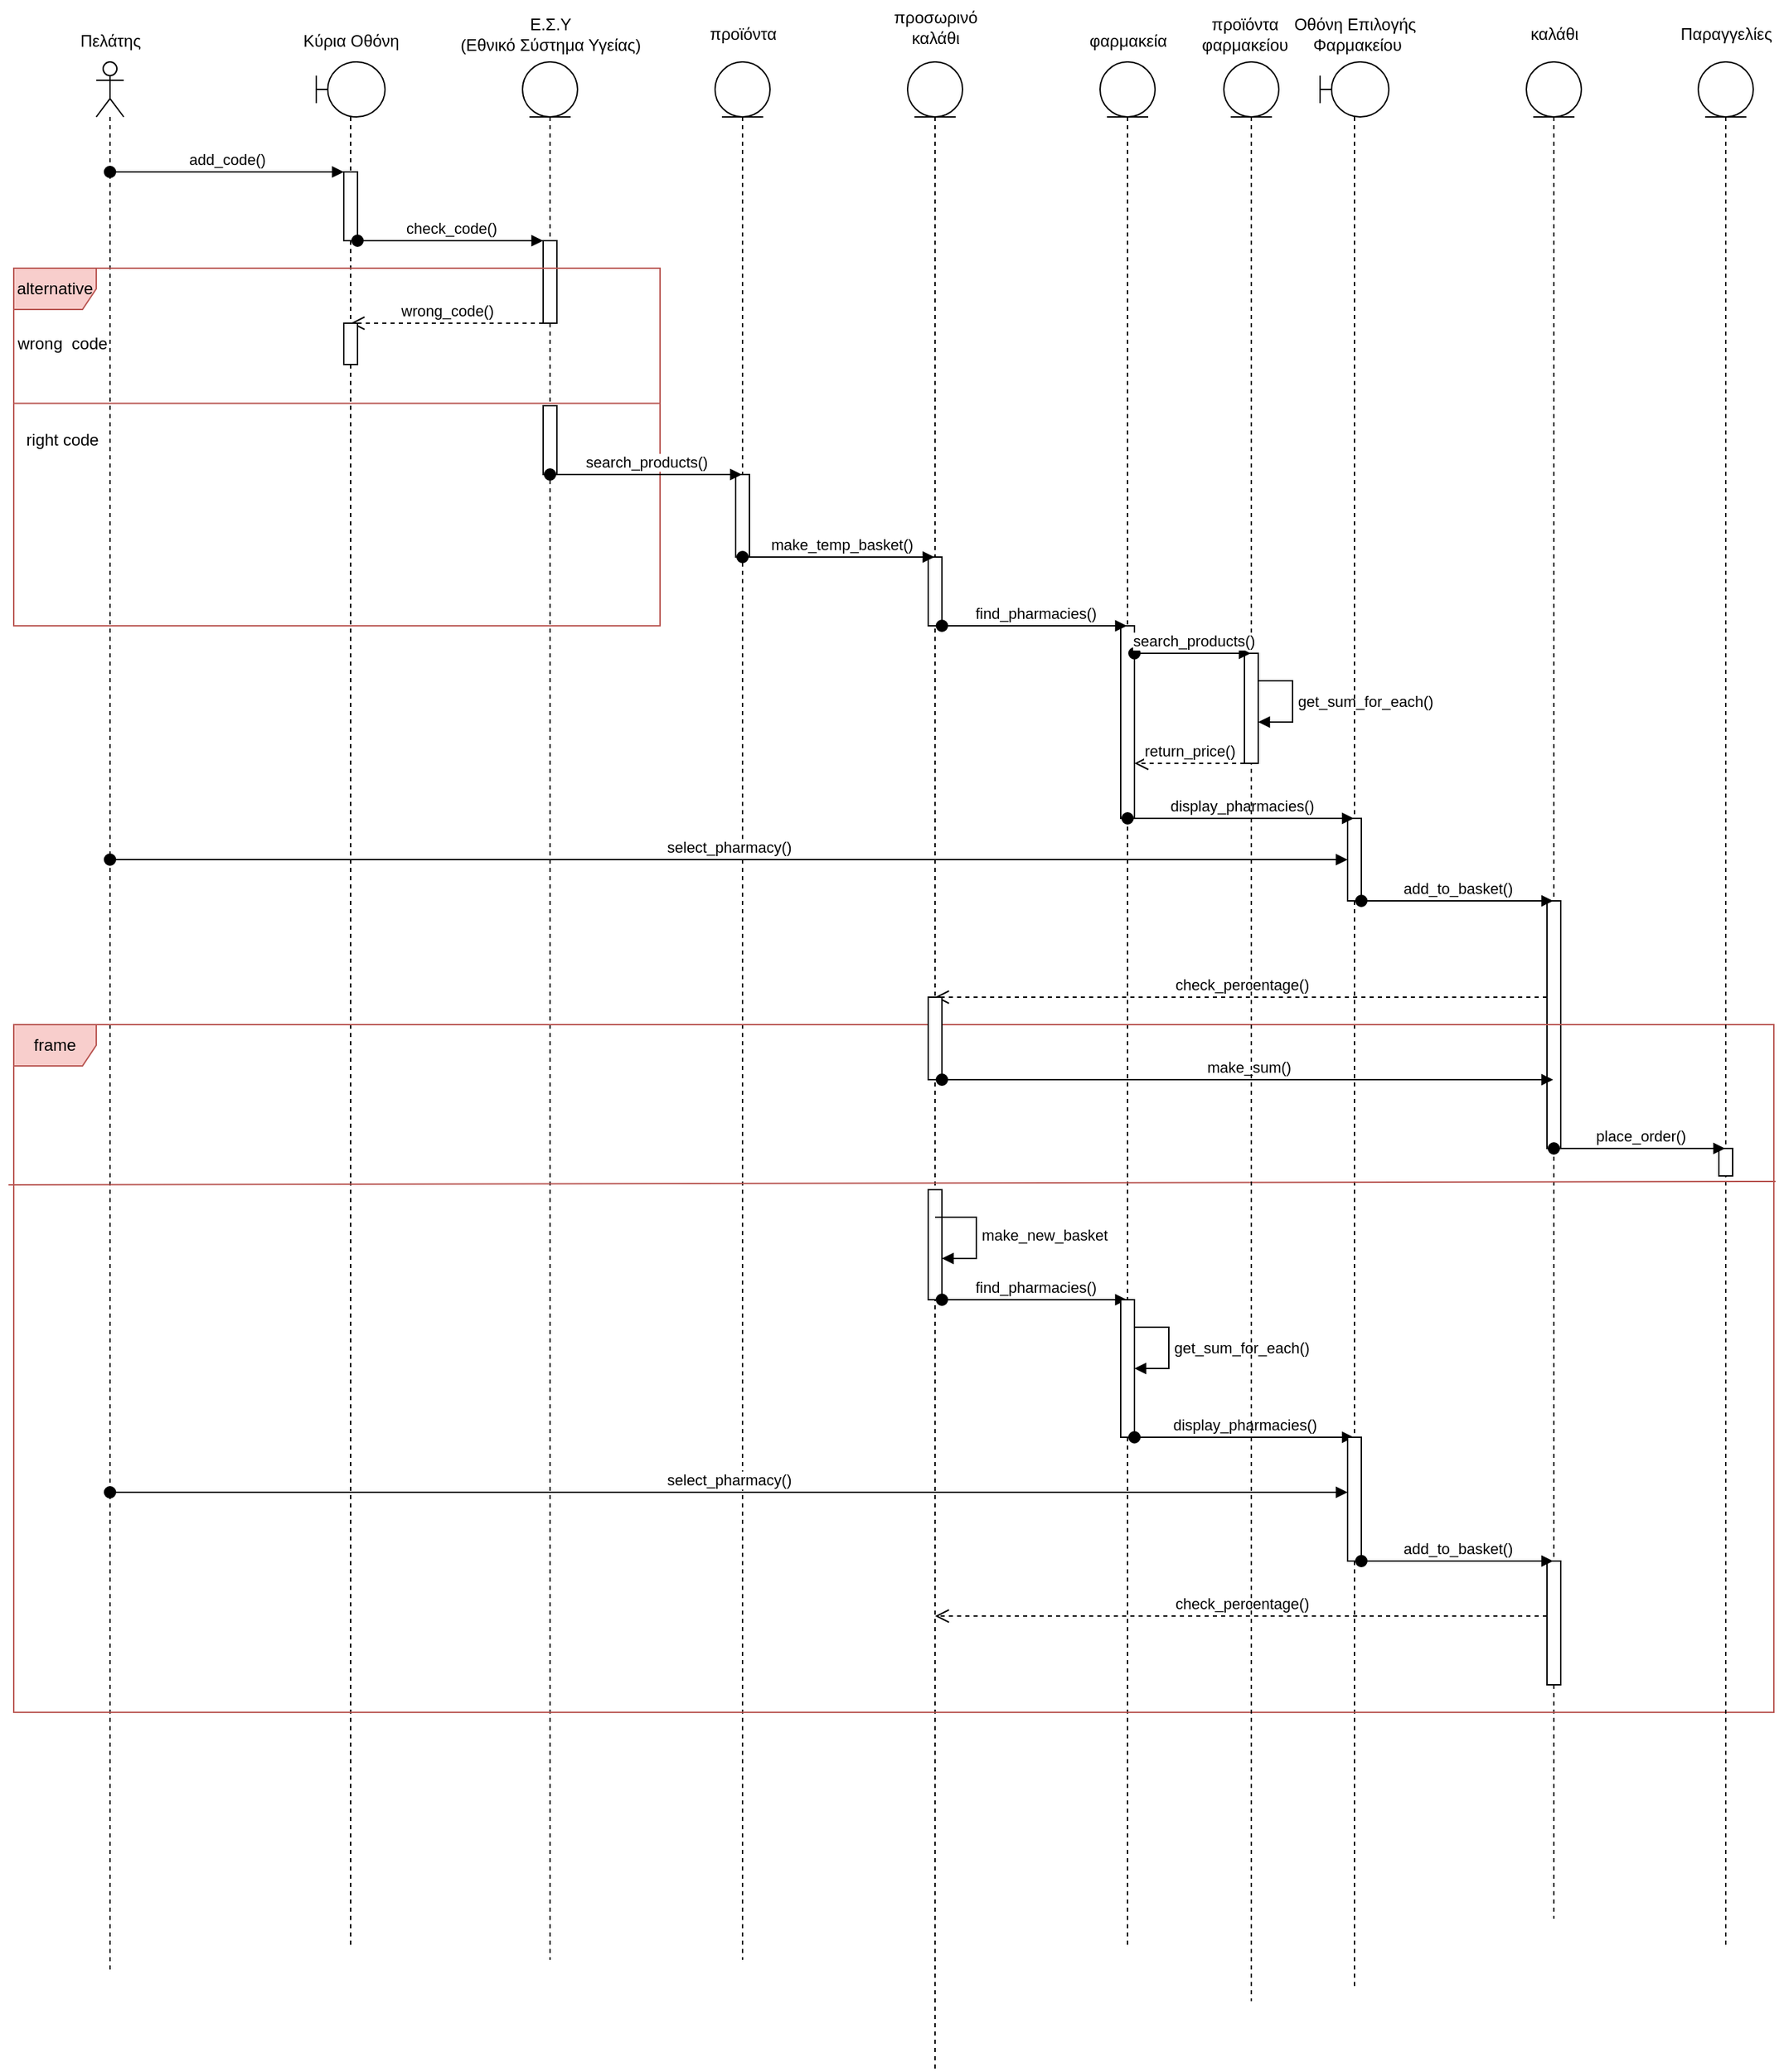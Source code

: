 <mxfile version="21.2.1" type="device">
  <diagram name="Page-1" id="kJ3Zu6kZYRl41vvSlFNl">
    <mxGraphModel dx="1290" dy="621" grid="1" gridSize="10" guides="1" tooltips="1" connect="1" arrows="1" fold="1" page="1" pageScale="1" pageWidth="850" pageHeight="1100" math="0" shadow="0">
      <root>
        <mxCell id="0" />
        <mxCell id="1" parent="0" />
        <mxCell id="Of7o2EQ1QcCwlkbmsnM9-1" value="" style="shape=umlLifeline;perimeter=lifelinePerimeter;whiteSpace=wrap;html=1;container=1;dropTarget=0;collapsible=0;recursiveResize=0;outlineConnect=0;portConstraint=eastwest;newEdgeStyle={&quot;edgeStyle&quot;:&quot;elbowEdgeStyle&quot;,&quot;elbow&quot;:&quot;vertical&quot;,&quot;curved&quot;:0,&quot;rounded&quot;:0};participant=umlActor;" parent="1" vertex="1">
          <mxGeometry x="70" y="70" width="20" height="1390" as="geometry" />
        </mxCell>
        <mxCell id="Of7o2EQ1QcCwlkbmsnM9-2" value="Πελάτης" style="text;html=1;align=center;verticalAlign=middle;resizable=0;points=[];autosize=1;strokeColor=none;fillColor=none;" parent="1" vertex="1">
          <mxGeometry x="45" y="40" width="70" height="30" as="geometry" />
        </mxCell>
        <mxCell id="Of7o2EQ1QcCwlkbmsnM9-3" value="" style="shape=umlLifeline;perimeter=lifelinePerimeter;whiteSpace=wrap;html=1;container=1;dropTarget=0;collapsible=0;recursiveResize=0;outlineConnect=0;portConstraint=eastwest;newEdgeStyle={&quot;edgeStyle&quot;:&quot;elbowEdgeStyle&quot;,&quot;elbow&quot;:&quot;vertical&quot;,&quot;curved&quot;:0,&quot;rounded&quot;:0};participant=umlBoundary;" parent="1" vertex="1">
          <mxGeometry x="230" y="70" width="50" height="1370" as="geometry" />
        </mxCell>
        <mxCell id="Of7o2EQ1QcCwlkbmsnM9-5" value="" style="html=1;points=[];perimeter=orthogonalPerimeter;outlineConnect=0;targetShapes=umlLifeline;portConstraint=eastwest;newEdgeStyle={&quot;edgeStyle&quot;:&quot;elbowEdgeStyle&quot;,&quot;elbow&quot;:&quot;vertical&quot;,&quot;curved&quot;:0,&quot;rounded&quot;:0};" parent="Of7o2EQ1QcCwlkbmsnM9-3" vertex="1">
          <mxGeometry x="20" y="80" width="10" height="50" as="geometry" />
        </mxCell>
        <mxCell id="Of7o2EQ1QcCwlkbmsnM9-4" value="Κύρια Οθόνη" style="text;html=1;align=center;verticalAlign=middle;resizable=0;points=[];autosize=1;strokeColor=none;fillColor=none;" parent="1" vertex="1">
          <mxGeometry x="210" y="40" width="90" height="30" as="geometry" />
        </mxCell>
        <mxCell id="Of7o2EQ1QcCwlkbmsnM9-6" value="add_code()" style="html=1;verticalAlign=bottom;startArrow=oval;endArrow=block;startSize=8;edgeStyle=elbowEdgeStyle;elbow=vertical;curved=0;rounded=0;" parent="1" source="Of7o2EQ1QcCwlkbmsnM9-1" target="Of7o2EQ1QcCwlkbmsnM9-5" edge="1">
          <mxGeometry relative="1" as="geometry">
            <mxPoint x="190" y="150" as="sourcePoint" />
            <Array as="points">
              <mxPoint x="140" y="150" />
            </Array>
          </mxGeometry>
        </mxCell>
        <mxCell id="Of7o2EQ1QcCwlkbmsnM9-7" value="" style="shape=umlLifeline;perimeter=lifelinePerimeter;whiteSpace=wrap;html=1;container=1;dropTarget=0;collapsible=0;recursiveResize=0;outlineConnect=0;portConstraint=eastwest;newEdgeStyle={&quot;edgeStyle&quot;:&quot;elbowEdgeStyle&quot;,&quot;elbow&quot;:&quot;vertical&quot;,&quot;curved&quot;:0,&quot;rounded&quot;:0};participant=umlEntity;" parent="1" vertex="1">
          <mxGeometry x="380" y="70" width="40" height="1380" as="geometry" />
        </mxCell>
        <mxCell id="Of7o2EQ1QcCwlkbmsnM9-9" value="" style="html=1;points=[];perimeter=orthogonalPerimeter;outlineConnect=0;targetShapes=umlLifeline;portConstraint=eastwest;newEdgeStyle={&quot;edgeStyle&quot;:&quot;elbowEdgeStyle&quot;,&quot;elbow&quot;:&quot;vertical&quot;,&quot;curved&quot;:0,&quot;rounded&quot;:0};" parent="Of7o2EQ1QcCwlkbmsnM9-7" vertex="1">
          <mxGeometry x="15" y="130" width="10" height="60" as="geometry" />
        </mxCell>
        <mxCell id="Of7o2EQ1QcCwlkbmsnM9-8" value="Ε.Σ.Υ&lt;br&gt;(Εθνικό Σύστημα Υγείας)" style="text;html=1;align=center;verticalAlign=middle;resizable=0;points=[];autosize=1;strokeColor=none;fillColor=none;" parent="1" vertex="1">
          <mxGeometry x="325" y="30" width="150" height="40" as="geometry" />
        </mxCell>
        <mxCell id="Of7o2EQ1QcCwlkbmsnM9-10" value="check_code()" style="html=1;verticalAlign=bottom;startArrow=oval;endArrow=block;startSize=8;edgeStyle=elbowEdgeStyle;elbow=vertical;curved=0;rounded=0;" parent="1" source="Of7o2EQ1QcCwlkbmsnM9-5" target="Of7o2EQ1QcCwlkbmsnM9-9" edge="1">
          <mxGeometry relative="1" as="geometry">
            <mxPoint x="320" y="190" as="sourcePoint" />
            <Array as="points">
              <mxPoint x="340" y="200" />
            </Array>
          </mxGeometry>
        </mxCell>
        <mxCell id="Of7o2EQ1QcCwlkbmsnM9-11" value="alternative" style="shape=umlFrame;whiteSpace=wrap;html=1;pointerEvents=0;fillColor=#f8cecc;strokeColor=#b85450;" parent="1" vertex="1">
          <mxGeometry x="10" y="220" width="470" height="260" as="geometry" />
        </mxCell>
        <mxCell id="Of7o2EQ1QcCwlkbmsnM9-12" value="wrong_code()" style="html=1;verticalAlign=bottom;endArrow=open;dashed=1;endSize=8;edgeStyle=elbowEdgeStyle;elbow=vertical;curved=0;rounded=0;" parent="1" source="Of7o2EQ1QcCwlkbmsnM9-9" target="Of7o2EQ1QcCwlkbmsnM9-3" edge="1">
          <mxGeometry relative="1" as="geometry">
            <mxPoint x="380" y="250" as="sourcePoint" />
            <mxPoint x="300" y="250" as="targetPoint" />
            <Array as="points">
              <mxPoint x="300" y="260" />
            </Array>
          </mxGeometry>
        </mxCell>
        <mxCell id="Of7o2EQ1QcCwlkbmsnM9-13" value="" style="html=1;points=[];perimeter=orthogonalPerimeter;outlineConnect=0;targetShapes=umlLifeline;portConstraint=eastwest;newEdgeStyle={&quot;edgeStyle&quot;:&quot;elbowEdgeStyle&quot;,&quot;elbow&quot;:&quot;vertical&quot;,&quot;curved&quot;:0,&quot;rounded&quot;:0};" parent="1" vertex="1">
          <mxGeometry x="250" y="260" width="10" height="30" as="geometry" />
        </mxCell>
        <mxCell id="Of7o2EQ1QcCwlkbmsnM9-17" value="" style="shape=umlLifeline;perimeter=lifelinePerimeter;whiteSpace=wrap;html=1;container=1;dropTarget=0;collapsible=0;recursiveResize=0;outlineConnect=0;portConstraint=eastwest;newEdgeStyle={&quot;edgeStyle&quot;:&quot;elbowEdgeStyle&quot;,&quot;elbow&quot;:&quot;vertical&quot;,&quot;curved&quot;:0,&quot;rounded&quot;:0};participant=umlEntity;" parent="1" vertex="1">
          <mxGeometry x="520" y="70" width="40" height="1380" as="geometry" />
        </mxCell>
        <mxCell id="Of7o2EQ1QcCwlkbmsnM9-23" value="" style="html=1;points=[];perimeter=orthogonalPerimeter;outlineConnect=0;targetShapes=umlLifeline;portConstraint=eastwest;newEdgeStyle={&quot;edgeStyle&quot;:&quot;elbowEdgeStyle&quot;,&quot;elbow&quot;:&quot;vertical&quot;,&quot;curved&quot;:0,&quot;rounded&quot;:0};" parent="Of7o2EQ1QcCwlkbmsnM9-17" vertex="1">
          <mxGeometry x="15" y="300" width="10" height="60" as="geometry" />
        </mxCell>
        <mxCell id="Of7o2EQ1QcCwlkbmsnM9-18" value="προϊόντα" style="text;html=1;align=center;verticalAlign=middle;resizable=0;points=[];autosize=1;strokeColor=none;fillColor=none;" parent="1" vertex="1">
          <mxGeometry x="505" y="35" width="70" height="30" as="geometry" />
        </mxCell>
        <mxCell id="Of7o2EQ1QcCwlkbmsnM9-19" value="wrong&amp;nbsp; code" style="text;html=1;align=center;verticalAlign=middle;resizable=0;points=[];autosize=1;strokeColor=none;fillColor=none;" parent="1" vertex="1">
          <mxGeometry y="260" width="90" height="30" as="geometry" />
        </mxCell>
        <mxCell id="Of7o2EQ1QcCwlkbmsnM9-20" value="" style="endArrow=none;html=1;rounded=0;entryX=1;entryY=0.378;entryDx=0;entryDy=0;entryPerimeter=0;exitX=0;exitY=0.378;exitDx=0;exitDy=0;exitPerimeter=0;fillColor=#f8cecc;strokeColor=#b85450;" parent="1" source="Of7o2EQ1QcCwlkbmsnM9-11" target="Of7o2EQ1QcCwlkbmsnM9-11" edge="1">
          <mxGeometry width="50" height="50" relative="1" as="geometry">
            <mxPoint x="250" y="330" as="sourcePoint" />
            <mxPoint x="300" y="280" as="targetPoint" />
          </mxGeometry>
        </mxCell>
        <mxCell id="Of7o2EQ1QcCwlkbmsnM9-21" value="" style="html=1;points=[];perimeter=orthogonalPerimeter;outlineConnect=0;targetShapes=umlLifeline;portConstraint=eastwest;newEdgeStyle={&quot;edgeStyle&quot;:&quot;elbowEdgeStyle&quot;,&quot;elbow&quot;:&quot;vertical&quot;,&quot;curved&quot;:0,&quot;rounded&quot;:0};" parent="1" vertex="1">
          <mxGeometry x="395" y="320" width="10" height="50" as="geometry" />
        </mxCell>
        <mxCell id="Of7o2EQ1QcCwlkbmsnM9-22" value="search_products()" style="html=1;verticalAlign=bottom;startArrow=oval;startFill=1;endArrow=block;startSize=8;edgeStyle=elbowEdgeStyle;elbow=vertical;curved=0;rounded=0;" parent="1" source="Of7o2EQ1QcCwlkbmsnM9-7" target="Of7o2EQ1QcCwlkbmsnM9-17" edge="1">
          <mxGeometry width="60" relative="1" as="geometry">
            <mxPoint x="415" y="370" as="sourcePoint" />
            <mxPoint x="475" y="370" as="targetPoint" />
            <Array as="points">
              <mxPoint x="510" y="370" />
            </Array>
          </mxGeometry>
        </mxCell>
        <mxCell id="Of7o2EQ1QcCwlkbmsnM9-24" value="" style="shape=umlLifeline;perimeter=lifelinePerimeter;whiteSpace=wrap;html=1;container=1;dropTarget=0;collapsible=0;recursiveResize=0;outlineConnect=0;portConstraint=eastwest;newEdgeStyle={&quot;edgeStyle&quot;:&quot;elbowEdgeStyle&quot;,&quot;elbow&quot;:&quot;vertical&quot;,&quot;curved&quot;:0,&quot;rounded&quot;:0};participant=umlEntity;" parent="1" vertex="1">
          <mxGeometry x="660" y="70" width="40" height="1460" as="geometry" />
        </mxCell>
        <mxCell id="Of7o2EQ1QcCwlkbmsnM9-27" value="" style="html=1;points=[];perimeter=orthogonalPerimeter;outlineConnect=0;targetShapes=umlLifeline;portConstraint=eastwest;newEdgeStyle={&quot;edgeStyle&quot;:&quot;elbowEdgeStyle&quot;,&quot;elbow&quot;:&quot;vertical&quot;,&quot;curved&quot;:0,&quot;rounded&quot;:0};" parent="Of7o2EQ1QcCwlkbmsnM9-24" vertex="1">
          <mxGeometry x="15" y="360" width="10" height="50" as="geometry" />
        </mxCell>
        <mxCell id="Of7o2EQ1QcCwlkbmsnM9-25" value="προσωρινό &lt;br&gt;καλάθι" style="text;html=1;align=center;verticalAlign=middle;resizable=0;points=[];autosize=1;strokeColor=none;fillColor=none;" parent="1" vertex="1">
          <mxGeometry x="640" y="25" width="80" height="40" as="geometry" />
        </mxCell>
        <mxCell id="Of7o2EQ1QcCwlkbmsnM9-26" value="make_temp_basket()" style="html=1;verticalAlign=bottom;startArrow=oval;startFill=1;endArrow=block;startSize=8;edgeStyle=elbowEdgeStyle;elbow=vertical;curved=0;rounded=0;" parent="1" source="Of7o2EQ1QcCwlkbmsnM9-17" target="Of7o2EQ1QcCwlkbmsnM9-24" edge="1">
          <mxGeometry x="0.008" width="60" relative="1" as="geometry">
            <mxPoint x="575" y="430" as="sourcePoint" />
            <mxPoint x="635" y="430" as="targetPoint" />
            <Array as="points">
              <mxPoint x="620" y="430" />
            </Array>
            <mxPoint x="1" as="offset" />
          </mxGeometry>
        </mxCell>
        <mxCell id="Of7o2EQ1QcCwlkbmsnM9-28" value="" style="shape=umlLifeline;perimeter=lifelinePerimeter;whiteSpace=wrap;html=1;container=1;dropTarget=0;collapsible=0;recursiveResize=0;outlineConnect=0;portConstraint=eastwest;newEdgeStyle={&quot;edgeStyle&quot;:&quot;elbowEdgeStyle&quot;,&quot;elbow&quot;:&quot;vertical&quot;,&quot;curved&quot;:0,&quot;rounded&quot;:0};participant=umlEntity;" parent="1" vertex="1">
          <mxGeometry x="800" y="70" width="40" height="1370" as="geometry" />
        </mxCell>
        <mxCell id="Of7o2EQ1QcCwlkbmsnM9-31" value="" style="html=1;points=[];perimeter=orthogonalPerimeter;outlineConnect=0;targetShapes=umlLifeline;portConstraint=eastwest;newEdgeStyle={&quot;edgeStyle&quot;:&quot;elbowEdgeStyle&quot;,&quot;elbow&quot;:&quot;vertical&quot;,&quot;curved&quot;:0,&quot;rounded&quot;:0};" parent="Of7o2EQ1QcCwlkbmsnM9-28" vertex="1">
          <mxGeometry x="15" y="410" width="10" height="140" as="geometry" />
        </mxCell>
        <mxCell id="Of7o2EQ1QcCwlkbmsnM9-29" value="φαρμακεία" style="text;html=1;align=center;verticalAlign=middle;resizable=0;points=[];autosize=1;strokeColor=none;fillColor=none;" parent="1" vertex="1">
          <mxGeometry x="780" y="40" width="80" height="30" as="geometry" />
        </mxCell>
        <mxCell id="Of7o2EQ1QcCwlkbmsnM9-30" value="find_pharmacies()" style="html=1;verticalAlign=bottom;startArrow=oval;startFill=1;endArrow=block;startSize=8;edgeStyle=elbowEdgeStyle;elbow=vertical;curved=0;rounded=0;" parent="1" source="Of7o2EQ1QcCwlkbmsnM9-27" target="Of7o2EQ1QcCwlkbmsnM9-28" edge="1">
          <mxGeometry width="60" relative="1" as="geometry">
            <mxPoint x="720" y="480" as="sourcePoint" />
            <mxPoint x="780" y="480" as="targetPoint" />
            <Array as="points">
              <mxPoint x="790" y="480" />
            </Array>
          </mxGeometry>
        </mxCell>
        <mxCell id="Of7o2EQ1QcCwlkbmsnM9-33" value="get_sum_for_each()" style="html=1;align=left;spacingLeft=2;endArrow=block;rounded=0;edgeStyle=orthogonalEdgeStyle;curved=0;rounded=0;" parent="1" edge="1">
          <mxGeometry x="0.059" relative="1" as="geometry">
            <mxPoint x="910" y="520" as="sourcePoint" />
            <Array as="points">
              <mxPoint x="940" y="550" />
            </Array>
            <mxPoint x="915" y="550" as="targetPoint" />
            <mxPoint as="offset" />
          </mxGeometry>
        </mxCell>
        <mxCell id="Of7o2EQ1QcCwlkbmsnM9-34" value="" style="shape=umlLifeline;perimeter=lifelinePerimeter;whiteSpace=wrap;html=1;container=1;dropTarget=0;collapsible=0;recursiveResize=0;outlineConnect=0;portConstraint=eastwest;newEdgeStyle={&quot;edgeStyle&quot;:&quot;elbowEdgeStyle&quot;,&quot;elbow&quot;:&quot;vertical&quot;,&quot;curved&quot;:0,&quot;rounded&quot;:0};participant=umlBoundary;" parent="1" vertex="1">
          <mxGeometry x="960" y="70" width="50" height="1400" as="geometry" />
        </mxCell>
        <mxCell id="Of7o2EQ1QcCwlkbmsnM9-37" value="" style="html=1;points=[];perimeter=orthogonalPerimeter;outlineConnect=0;targetShapes=umlLifeline;portConstraint=eastwest;newEdgeStyle={&quot;edgeStyle&quot;:&quot;elbowEdgeStyle&quot;,&quot;elbow&quot;:&quot;vertical&quot;,&quot;curved&quot;:0,&quot;rounded&quot;:0};" parent="Of7o2EQ1QcCwlkbmsnM9-34" vertex="1">
          <mxGeometry x="20" y="550" width="10" height="60" as="geometry" />
        </mxCell>
        <mxCell id="Of7o2EQ1QcCwlkbmsnM9-36" value="display_pharmacies()" style="html=1;verticalAlign=bottom;startArrow=oval;startFill=1;endArrow=block;startSize=8;edgeStyle=elbowEdgeStyle;elbow=vertical;curved=0;rounded=0;" parent="1" source="Of7o2EQ1QcCwlkbmsnM9-28" target="Of7o2EQ1QcCwlkbmsnM9-34" edge="1">
          <mxGeometry width="60" relative="1" as="geometry">
            <mxPoint x="910" y="580" as="sourcePoint" />
            <mxPoint x="970" y="580" as="targetPoint" />
            <Array as="points">
              <mxPoint x="950" y="620" />
              <mxPoint x="930" y="600" />
              <mxPoint x="950" y="590" />
              <mxPoint x="940" y="580" />
            </Array>
          </mxGeometry>
        </mxCell>
        <mxCell id="Of7o2EQ1QcCwlkbmsnM9-38" value="select_pharmacy()" style="html=1;verticalAlign=bottom;startArrow=oval;startFill=1;endArrow=block;startSize=8;edgeStyle=elbowEdgeStyle;elbow=vertical;curved=0;rounded=0;" parent="1" source="Of7o2EQ1QcCwlkbmsnM9-1" target="Of7o2EQ1QcCwlkbmsnM9-37" edge="1">
          <mxGeometry width="60" relative="1" as="geometry">
            <mxPoint x="115" y="580" as="sourcePoint" />
            <mxPoint x="175" y="580" as="targetPoint" />
          </mxGeometry>
        </mxCell>
        <mxCell id="Of7o2EQ1QcCwlkbmsnM9-39" value="Οθόνη Επιλογής&lt;br&gt;&amp;nbsp;Φαρμακείου" style="text;html=1;align=center;verticalAlign=middle;resizable=0;points=[];autosize=1;strokeColor=none;fillColor=none;" parent="1" vertex="1">
          <mxGeometry x="930" y="30" width="110" height="40" as="geometry" />
        </mxCell>
        <mxCell id="Of7o2EQ1QcCwlkbmsnM9-40" value="" style="shape=umlLifeline;perimeter=lifelinePerimeter;whiteSpace=wrap;html=1;container=1;dropTarget=0;collapsible=0;recursiveResize=0;outlineConnect=0;portConstraint=eastwest;newEdgeStyle={&quot;edgeStyle&quot;:&quot;elbowEdgeStyle&quot;,&quot;elbow&quot;:&quot;vertical&quot;,&quot;curved&quot;:0,&quot;rounded&quot;:0};participant=umlEntity;" parent="1" vertex="1">
          <mxGeometry x="1110" y="70" width="40" height="1350" as="geometry" />
        </mxCell>
        <mxCell id="Of7o2EQ1QcCwlkbmsnM9-44" value="" style="html=1;points=[];perimeter=orthogonalPerimeter;outlineConnect=0;targetShapes=umlLifeline;portConstraint=eastwest;newEdgeStyle={&quot;edgeStyle&quot;:&quot;elbowEdgeStyle&quot;,&quot;elbow&quot;:&quot;vertical&quot;,&quot;curved&quot;:0,&quot;rounded&quot;:0};" parent="Of7o2EQ1QcCwlkbmsnM9-40" vertex="1">
          <mxGeometry x="15" y="610" width="10" height="180" as="geometry" />
        </mxCell>
        <mxCell id="Of7o2EQ1QcCwlkbmsnM9-68" value="" style="html=1;points=[];perimeter=orthogonalPerimeter;outlineConnect=0;targetShapes=umlLifeline;portConstraint=eastwest;newEdgeStyle={&quot;edgeStyle&quot;:&quot;elbowEdgeStyle&quot;,&quot;elbow&quot;:&quot;vertical&quot;,&quot;curved&quot;:0,&quot;rounded&quot;:0};" parent="Of7o2EQ1QcCwlkbmsnM9-40" vertex="1">
          <mxGeometry x="15" y="1090" width="10" height="90" as="geometry" />
        </mxCell>
        <mxCell id="Of7o2EQ1QcCwlkbmsnM9-41" value="καλάθι" style="text;html=1;align=center;verticalAlign=middle;resizable=0;points=[];autosize=1;strokeColor=none;fillColor=none;" parent="1" vertex="1">
          <mxGeometry x="1100" y="35" width="60" height="30" as="geometry" />
        </mxCell>
        <mxCell id="Of7o2EQ1QcCwlkbmsnM9-42" value="add_to_basket()" style="html=1;verticalAlign=bottom;startArrow=oval;startFill=1;endArrow=block;startSize=8;edgeStyle=elbowEdgeStyle;elbow=vertical;curved=0;rounded=0;" parent="1" source="Of7o2EQ1QcCwlkbmsnM9-37" target="Of7o2EQ1QcCwlkbmsnM9-40" edge="1">
          <mxGeometry width="60" relative="1" as="geometry">
            <mxPoint x="1020" y="670" as="sourcePoint" />
            <mxPoint x="1080" y="670" as="targetPoint" />
            <Array as="points">
              <mxPoint x="1010" y="680" />
              <mxPoint x="1080" y="670" />
            </Array>
          </mxGeometry>
        </mxCell>
        <mxCell id="Of7o2EQ1QcCwlkbmsnM9-45" value="check_percentage()" style="html=1;verticalAlign=bottom;endArrow=open;dashed=1;endSize=8;edgeStyle=elbowEdgeStyle;elbow=vertical;curved=0;rounded=0;" parent="1" source="Of7o2EQ1QcCwlkbmsnM9-44" target="Of7o2EQ1QcCwlkbmsnM9-24" edge="1">
          <mxGeometry x="0.001" relative="1" as="geometry">
            <mxPoint x="1110" y="750" as="sourcePoint" />
            <mxPoint x="1030" y="750" as="targetPoint" />
            <Array as="points">
              <mxPoint x="890" y="750" />
            </Array>
            <mxPoint as="offset" />
          </mxGeometry>
        </mxCell>
        <mxCell id="Of7o2EQ1QcCwlkbmsnM9-46" value="frame" style="shape=umlFrame;whiteSpace=wrap;html=1;pointerEvents=0;fillColor=#f8cecc;strokeColor=#b85450;" parent="1" vertex="1">
          <mxGeometry x="10" y="770" width="1280" height="500" as="geometry" />
        </mxCell>
        <mxCell id="Of7o2EQ1QcCwlkbmsnM9-47" value="" style="html=1;points=[];perimeter=orthogonalPerimeter;outlineConnect=0;targetShapes=umlLifeline;portConstraint=eastwest;newEdgeStyle={&quot;edgeStyle&quot;:&quot;elbowEdgeStyle&quot;,&quot;elbow&quot;:&quot;vertical&quot;,&quot;curved&quot;:0,&quot;rounded&quot;:0};" parent="1" vertex="1">
          <mxGeometry x="675" y="750" width="10" height="60" as="geometry" />
        </mxCell>
        <mxCell id="Of7o2EQ1QcCwlkbmsnM9-48" value="right code" style="text;html=1;align=center;verticalAlign=middle;resizable=0;points=[];autosize=1;strokeColor=none;fillColor=none;" parent="1" vertex="1">
          <mxGeometry x="5" y="330" width="80" height="30" as="geometry" />
        </mxCell>
        <mxCell id="Of7o2EQ1QcCwlkbmsnM9-49" value="make_sum()" style="html=1;verticalAlign=bottom;startArrow=oval;startFill=1;endArrow=block;startSize=8;edgeStyle=elbowEdgeStyle;elbow=vertical;curved=0;rounded=0;" parent="1" source="Of7o2EQ1QcCwlkbmsnM9-47" target="Of7o2EQ1QcCwlkbmsnM9-40" edge="1">
          <mxGeometry width="60" relative="1" as="geometry">
            <mxPoint x="900" y="810" as="sourcePoint" />
            <mxPoint x="960" y="810" as="targetPoint" />
            <Array as="points">
              <mxPoint x="1040" y="810" />
            </Array>
          </mxGeometry>
        </mxCell>
        <mxCell id="Of7o2EQ1QcCwlkbmsnM9-51" value="" style="shape=umlLifeline;perimeter=lifelinePerimeter;whiteSpace=wrap;html=1;container=1;dropTarget=0;collapsible=0;recursiveResize=0;outlineConnect=0;portConstraint=eastwest;newEdgeStyle={&quot;edgeStyle&quot;:&quot;elbowEdgeStyle&quot;,&quot;elbow&quot;:&quot;vertical&quot;,&quot;curved&quot;:0,&quot;rounded&quot;:0};participant=umlEntity;" parent="1" vertex="1">
          <mxGeometry x="1235" y="70" width="40" height="1370" as="geometry" />
        </mxCell>
        <mxCell id="Of7o2EQ1QcCwlkbmsnM9-55" value="" style="html=1;points=[];perimeter=orthogonalPerimeter;outlineConnect=0;targetShapes=umlLifeline;portConstraint=eastwest;newEdgeStyle={&quot;edgeStyle&quot;:&quot;elbowEdgeStyle&quot;,&quot;elbow&quot;:&quot;vertical&quot;,&quot;curved&quot;:0,&quot;rounded&quot;:0};" parent="Of7o2EQ1QcCwlkbmsnM9-51" vertex="1">
          <mxGeometry x="15" y="790" width="10" height="20" as="geometry" />
        </mxCell>
        <mxCell id="Of7o2EQ1QcCwlkbmsnM9-52" value="Παραγγελίες" style="text;html=1;align=center;verticalAlign=middle;resizable=0;points=[];autosize=1;strokeColor=none;fillColor=none;" parent="1" vertex="1">
          <mxGeometry x="1210" y="35" width="90" height="30" as="geometry" />
        </mxCell>
        <mxCell id="Of7o2EQ1QcCwlkbmsnM9-53" value="place_order()" style="html=1;verticalAlign=bottom;startArrow=oval;startFill=1;endArrow=block;startSize=8;edgeStyle=elbowEdgeStyle;elbow=vertical;curved=0;rounded=0;" parent="1" source="Of7o2EQ1QcCwlkbmsnM9-40" target="Of7o2EQ1QcCwlkbmsnM9-51" edge="1">
          <mxGeometry width="60" relative="1" as="geometry">
            <mxPoint x="1180" y="850" as="sourcePoint" />
            <mxPoint x="1240" y="850" as="targetPoint" />
            <Array as="points">
              <mxPoint x="1180" y="860" />
              <mxPoint x="1210" y="850" />
            </Array>
          </mxGeometry>
        </mxCell>
        <mxCell id="Of7o2EQ1QcCwlkbmsnM9-56" value="" style="html=1;points=[];perimeter=orthogonalPerimeter;outlineConnect=0;targetShapes=umlLifeline;portConstraint=eastwest;newEdgeStyle={&quot;edgeStyle&quot;:&quot;elbowEdgeStyle&quot;,&quot;elbow&quot;:&quot;vertical&quot;,&quot;curved&quot;:0,&quot;rounded&quot;:0};" parent="1" vertex="1">
          <mxGeometry x="675" y="890" width="10" height="80" as="geometry" />
        </mxCell>
        <mxCell id="Of7o2EQ1QcCwlkbmsnM9-60" value="make_new_basket" style="html=1;align=left;spacingLeft=2;endArrow=block;rounded=0;edgeStyle=orthogonalEdgeStyle;curved=0;rounded=0;" parent="1" edge="1">
          <mxGeometry relative="1" as="geometry">
            <mxPoint x="680" y="910" as="sourcePoint" />
            <Array as="points">
              <mxPoint x="710" y="910" />
              <mxPoint x="710" y="940" />
            </Array>
            <mxPoint x="685" y="940" as="targetPoint" />
          </mxGeometry>
        </mxCell>
        <mxCell id="Of7o2EQ1QcCwlkbmsnM9-61" value="find_pharmacies()" style="html=1;verticalAlign=bottom;startArrow=oval;startFill=1;endArrow=block;startSize=8;edgeStyle=elbowEdgeStyle;elbow=vertical;curved=0;rounded=0;" parent="1" source="Of7o2EQ1QcCwlkbmsnM9-56" target="Of7o2EQ1QcCwlkbmsnM9-28" edge="1">
          <mxGeometry width="60" relative="1" as="geometry">
            <mxPoint x="710" y="970" as="sourcePoint" />
            <mxPoint x="770" y="970" as="targetPoint" />
            <Array as="points">
              <mxPoint x="790" y="970" />
            </Array>
          </mxGeometry>
        </mxCell>
        <mxCell id="Of7o2EQ1QcCwlkbmsnM9-62" value="get_sum_for_each()" style="html=1;align=left;spacingLeft=2;endArrow=block;rounded=0;edgeStyle=orthogonalEdgeStyle;curved=0;rounded=0;" parent="1" edge="1">
          <mxGeometry x="0.059" relative="1" as="geometry">
            <mxPoint x="820" y="990" as="sourcePoint" />
            <Array as="points">
              <mxPoint x="850" y="1020" />
            </Array>
            <mxPoint x="825" y="1020" as="targetPoint" />
            <mxPoint as="offset" />
          </mxGeometry>
        </mxCell>
        <mxCell id="Of7o2EQ1QcCwlkbmsnM9-63" value="" style="html=1;points=[];perimeter=orthogonalPerimeter;outlineConnect=0;targetShapes=umlLifeline;portConstraint=eastwest;newEdgeStyle={&quot;edgeStyle&quot;:&quot;elbowEdgeStyle&quot;,&quot;elbow&quot;:&quot;vertical&quot;,&quot;curved&quot;:0,&quot;rounded&quot;:0};" parent="1" vertex="1">
          <mxGeometry x="815" y="970" width="10" height="100" as="geometry" />
        </mxCell>
        <mxCell id="Of7o2EQ1QcCwlkbmsnM9-64" value="display_pharmacies()" style="html=1;verticalAlign=bottom;startArrow=oval;startFill=1;endArrow=block;startSize=8;edgeStyle=elbowEdgeStyle;elbow=vertical;curved=0;rounded=0;" parent="1" source="Of7o2EQ1QcCwlkbmsnM9-63" target="Of7o2EQ1QcCwlkbmsnM9-34" edge="1">
          <mxGeometry width="60" relative="1" as="geometry">
            <mxPoint x="840" y="1069" as="sourcePoint" />
            <mxPoint x="1005" y="1069" as="targetPoint" />
            <Array as="points">
              <mxPoint x="940" y="1070" />
              <mxPoint x="960" y="1069" />
            </Array>
          </mxGeometry>
        </mxCell>
        <mxCell id="Of7o2EQ1QcCwlkbmsnM9-65" value="" style="html=1;points=[];perimeter=orthogonalPerimeter;outlineConnect=0;targetShapes=umlLifeline;portConstraint=eastwest;newEdgeStyle={&quot;edgeStyle&quot;:&quot;elbowEdgeStyle&quot;,&quot;elbow&quot;:&quot;vertical&quot;,&quot;curved&quot;:0,&quot;rounded&quot;:0};" parent="1" vertex="1">
          <mxGeometry x="980" y="1070" width="10" height="90" as="geometry" />
        </mxCell>
        <mxCell id="Of7o2EQ1QcCwlkbmsnM9-66" value="select_pharmacy()" style="html=1;verticalAlign=bottom;startArrow=oval;startFill=1;endArrow=block;startSize=8;edgeStyle=elbowEdgeStyle;elbow=vertical;curved=0;rounded=0;" parent="1" source="Of7o2EQ1QcCwlkbmsnM9-1" target="Of7o2EQ1QcCwlkbmsnM9-65" edge="1">
          <mxGeometry width="60" relative="1" as="geometry">
            <mxPoint x="70" y="1114.5" as="sourcePoint" />
            <mxPoint x="970" y="1114.5" as="targetPoint" />
            <Array as="points">
              <mxPoint x="890" y="1110" />
              <mxPoint x="120" y="1100" />
              <mxPoint x="80" y="1110" />
            </Array>
          </mxGeometry>
        </mxCell>
        <mxCell id="Of7o2EQ1QcCwlkbmsnM9-67" value="add_to_basket()" style="html=1;verticalAlign=bottom;startArrow=oval;startFill=1;endArrow=block;startSize=8;edgeStyle=elbowEdgeStyle;elbow=vertical;curved=0;rounded=0;" parent="1" source="Of7o2EQ1QcCwlkbmsnM9-65" target="Of7o2EQ1QcCwlkbmsnM9-40" edge="1">
          <mxGeometry width="60" relative="1" as="geometry">
            <mxPoint x="1000" y="1160" as="sourcePoint" />
            <mxPoint x="1120" y="1160" as="targetPoint" />
            <Array as="points">
              <mxPoint x="1090" y="1160" />
            </Array>
          </mxGeometry>
        </mxCell>
        <mxCell id="Of7o2EQ1QcCwlkbmsnM9-69" value="check_percentage()" style="html=1;verticalAlign=bottom;endArrow=open;dashed=1;endSize=8;edgeStyle=elbowEdgeStyle;elbow=vertical;curved=0;rounded=0;" parent="1" source="Of7o2EQ1QcCwlkbmsnM9-68" target="Of7o2EQ1QcCwlkbmsnM9-24" edge="1">
          <mxGeometry x="0.001" relative="1" as="geometry">
            <mxPoint x="1030" y="1230" as="sourcePoint" />
            <mxPoint x="690" y="1230" as="targetPoint" />
            <Array as="points">
              <mxPoint x="980" y="1200" />
              <mxPoint x="795" y="1230" />
            </Array>
            <mxPoint as="offset" />
          </mxGeometry>
        </mxCell>
        <mxCell id="Of7o2EQ1QcCwlkbmsnM9-70" value="" style="endArrow=none;html=1;rounded=0;entryX=1.001;entryY=0.228;entryDx=0;entryDy=0;entryPerimeter=0;exitX=-0.003;exitY=0.233;exitDx=0;exitDy=0;exitPerimeter=0;fillColor=#f8cecc;strokeColor=#b85450;" parent="1" source="Of7o2EQ1QcCwlkbmsnM9-46" target="Of7o2EQ1QcCwlkbmsnM9-46" edge="1">
          <mxGeometry width="50" height="50" relative="1" as="geometry">
            <mxPoint x="1010" y="1070" as="sourcePoint" />
            <mxPoint x="1060" y="1020" as="targetPoint" />
          </mxGeometry>
        </mxCell>
        <mxCell id="HmpfJS5JGLj6GWax01ni-1" value="" style="shape=umlLifeline;perimeter=lifelinePerimeter;whiteSpace=wrap;html=1;container=1;dropTarget=0;collapsible=0;recursiveResize=0;outlineConnect=0;portConstraint=eastwest;newEdgeStyle={&quot;edgeStyle&quot;:&quot;elbowEdgeStyle&quot;,&quot;elbow&quot;:&quot;vertical&quot;,&quot;curved&quot;:0,&quot;rounded&quot;:0};participant=umlEntity;" vertex="1" parent="1">
          <mxGeometry x="890" y="70" width="40" height="1410" as="geometry" />
        </mxCell>
        <mxCell id="HmpfJS5JGLj6GWax01ni-4" value="" style="html=1;points=[];perimeter=orthogonalPerimeter;outlineConnect=0;targetShapes=umlLifeline;portConstraint=eastwest;newEdgeStyle={&quot;edgeStyle&quot;:&quot;elbowEdgeStyle&quot;,&quot;elbow&quot;:&quot;vertical&quot;,&quot;curved&quot;:0,&quot;rounded&quot;:0};" vertex="1" parent="HmpfJS5JGLj6GWax01ni-1">
          <mxGeometry x="15" y="430" width="10" height="80" as="geometry" />
        </mxCell>
        <mxCell id="HmpfJS5JGLj6GWax01ni-2" value="προϊόντα&lt;br&gt;φαρμακείου" style="text;html=1;align=center;verticalAlign=middle;resizable=0;points=[];autosize=1;strokeColor=none;fillColor=none;" vertex="1" parent="1">
          <mxGeometry x="860" y="30" width="90" height="40" as="geometry" />
        </mxCell>
        <mxCell id="HmpfJS5JGLj6GWax01ni-3" value="search_products()" style="html=1;verticalAlign=bottom;startArrow=oval;startFill=1;endArrow=block;startSize=8;edgeStyle=elbowEdgeStyle;elbow=vertical;curved=0;rounded=0;" edge="1" parent="1" source="Of7o2EQ1QcCwlkbmsnM9-31" target="HmpfJS5JGLj6GWax01ni-1">
          <mxGeometry width="60" relative="1" as="geometry">
            <mxPoint x="840" y="500" as="sourcePoint" />
            <mxPoint x="900" y="500" as="targetPoint" />
            <Array as="points">
              <mxPoint x="880" y="500" />
            </Array>
          </mxGeometry>
        </mxCell>
        <mxCell id="HmpfJS5JGLj6GWax01ni-6" value="return_price()" style="html=1;verticalAlign=bottom;endArrow=open;dashed=1;endSize=8;edgeStyle=elbowEdgeStyle;elbow=vertical;curved=0;rounded=0;" edge="1" parent="1" source="HmpfJS5JGLj6GWax01ni-4" target="Of7o2EQ1QcCwlkbmsnM9-31">
          <mxGeometry relative="1" as="geometry">
            <mxPoint x="905" y="580" as="sourcePoint" />
            <mxPoint x="825" y="580" as="targetPoint" />
            <Array as="points">
              <mxPoint x="880" y="580" />
            </Array>
          </mxGeometry>
        </mxCell>
      </root>
    </mxGraphModel>
  </diagram>
</mxfile>
